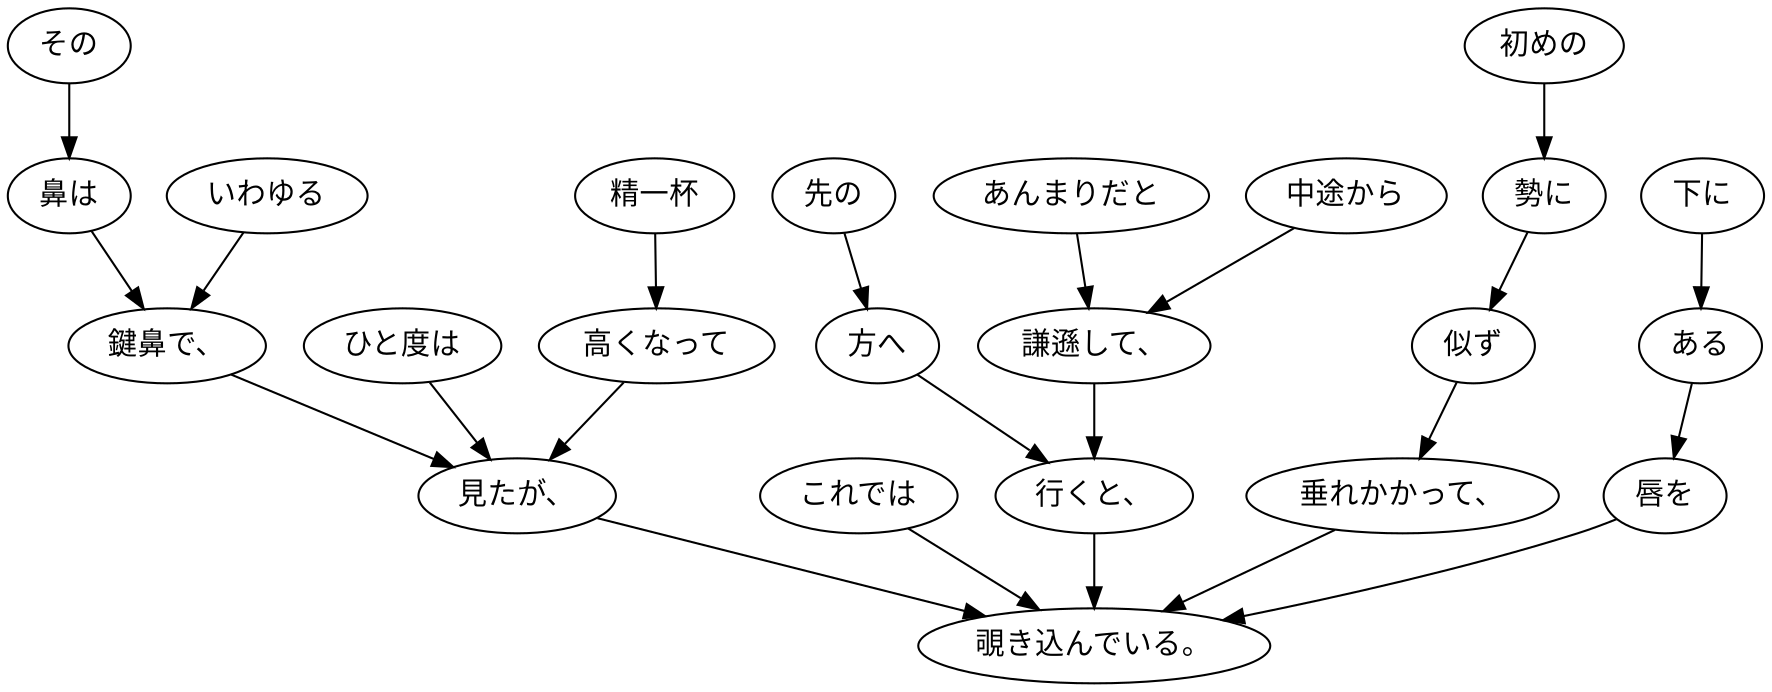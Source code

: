 digraph graph1580 {
	node0 [label="その"];
	node1 [label="鼻は"];
	node2 [label="いわゆる"];
	node3 [label="鍵鼻で、"];
	node4 [label="ひと度は"];
	node5 [label="精一杯"];
	node6 [label="高くなって"];
	node7 [label="見たが、"];
	node8 [label="これでは"];
	node9 [label="あんまりだと"];
	node10 [label="中途から"];
	node11 [label="謙遜して、"];
	node12 [label="先の"];
	node13 [label="方へ"];
	node14 [label="行くと、"];
	node15 [label="初めの"];
	node16 [label="勢に"];
	node17 [label="似ず"];
	node18 [label="垂れかかって、"];
	node19 [label="下に"];
	node20 [label="ある"];
	node21 [label="唇を"];
	node22 [label="覗き込んでいる。"];
	node0 -> node1;
	node1 -> node3;
	node2 -> node3;
	node3 -> node7;
	node4 -> node7;
	node5 -> node6;
	node6 -> node7;
	node7 -> node22;
	node8 -> node22;
	node9 -> node11;
	node10 -> node11;
	node11 -> node14;
	node12 -> node13;
	node13 -> node14;
	node14 -> node22;
	node15 -> node16;
	node16 -> node17;
	node17 -> node18;
	node18 -> node22;
	node19 -> node20;
	node20 -> node21;
	node21 -> node22;
}

